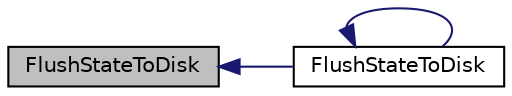 digraph "FlushStateToDisk"
{
  edge [fontname="Helvetica",fontsize="10",labelfontname="Helvetica",labelfontsize="10"];
  node [fontname="Helvetica",fontsize="10",shape=record];
  rankdir="LR";
  Node523 [label="FlushStateToDisk",height=0.2,width=0.4,color="black", fillcolor="grey75", style="filled", fontcolor="black"];
  Node523 -> Node524 [dir="back",color="midnightblue",fontsize="10",style="solid",fontname="Helvetica"];
  Node524 [label="FlushStateToDisk",height=0.2,width=0.4,color="black", fillcolor="white", style="filled",URL="$main_8h.html#a0d01c135cc5a05475e3dc3910c9888da",tooltip="Flush all state, indexes and buffers to disk. "];
  Node524 -> Node524 [dir="back",color="midnightblue",fontsize="10",style="solid",fontname="Helvetica"];
}
